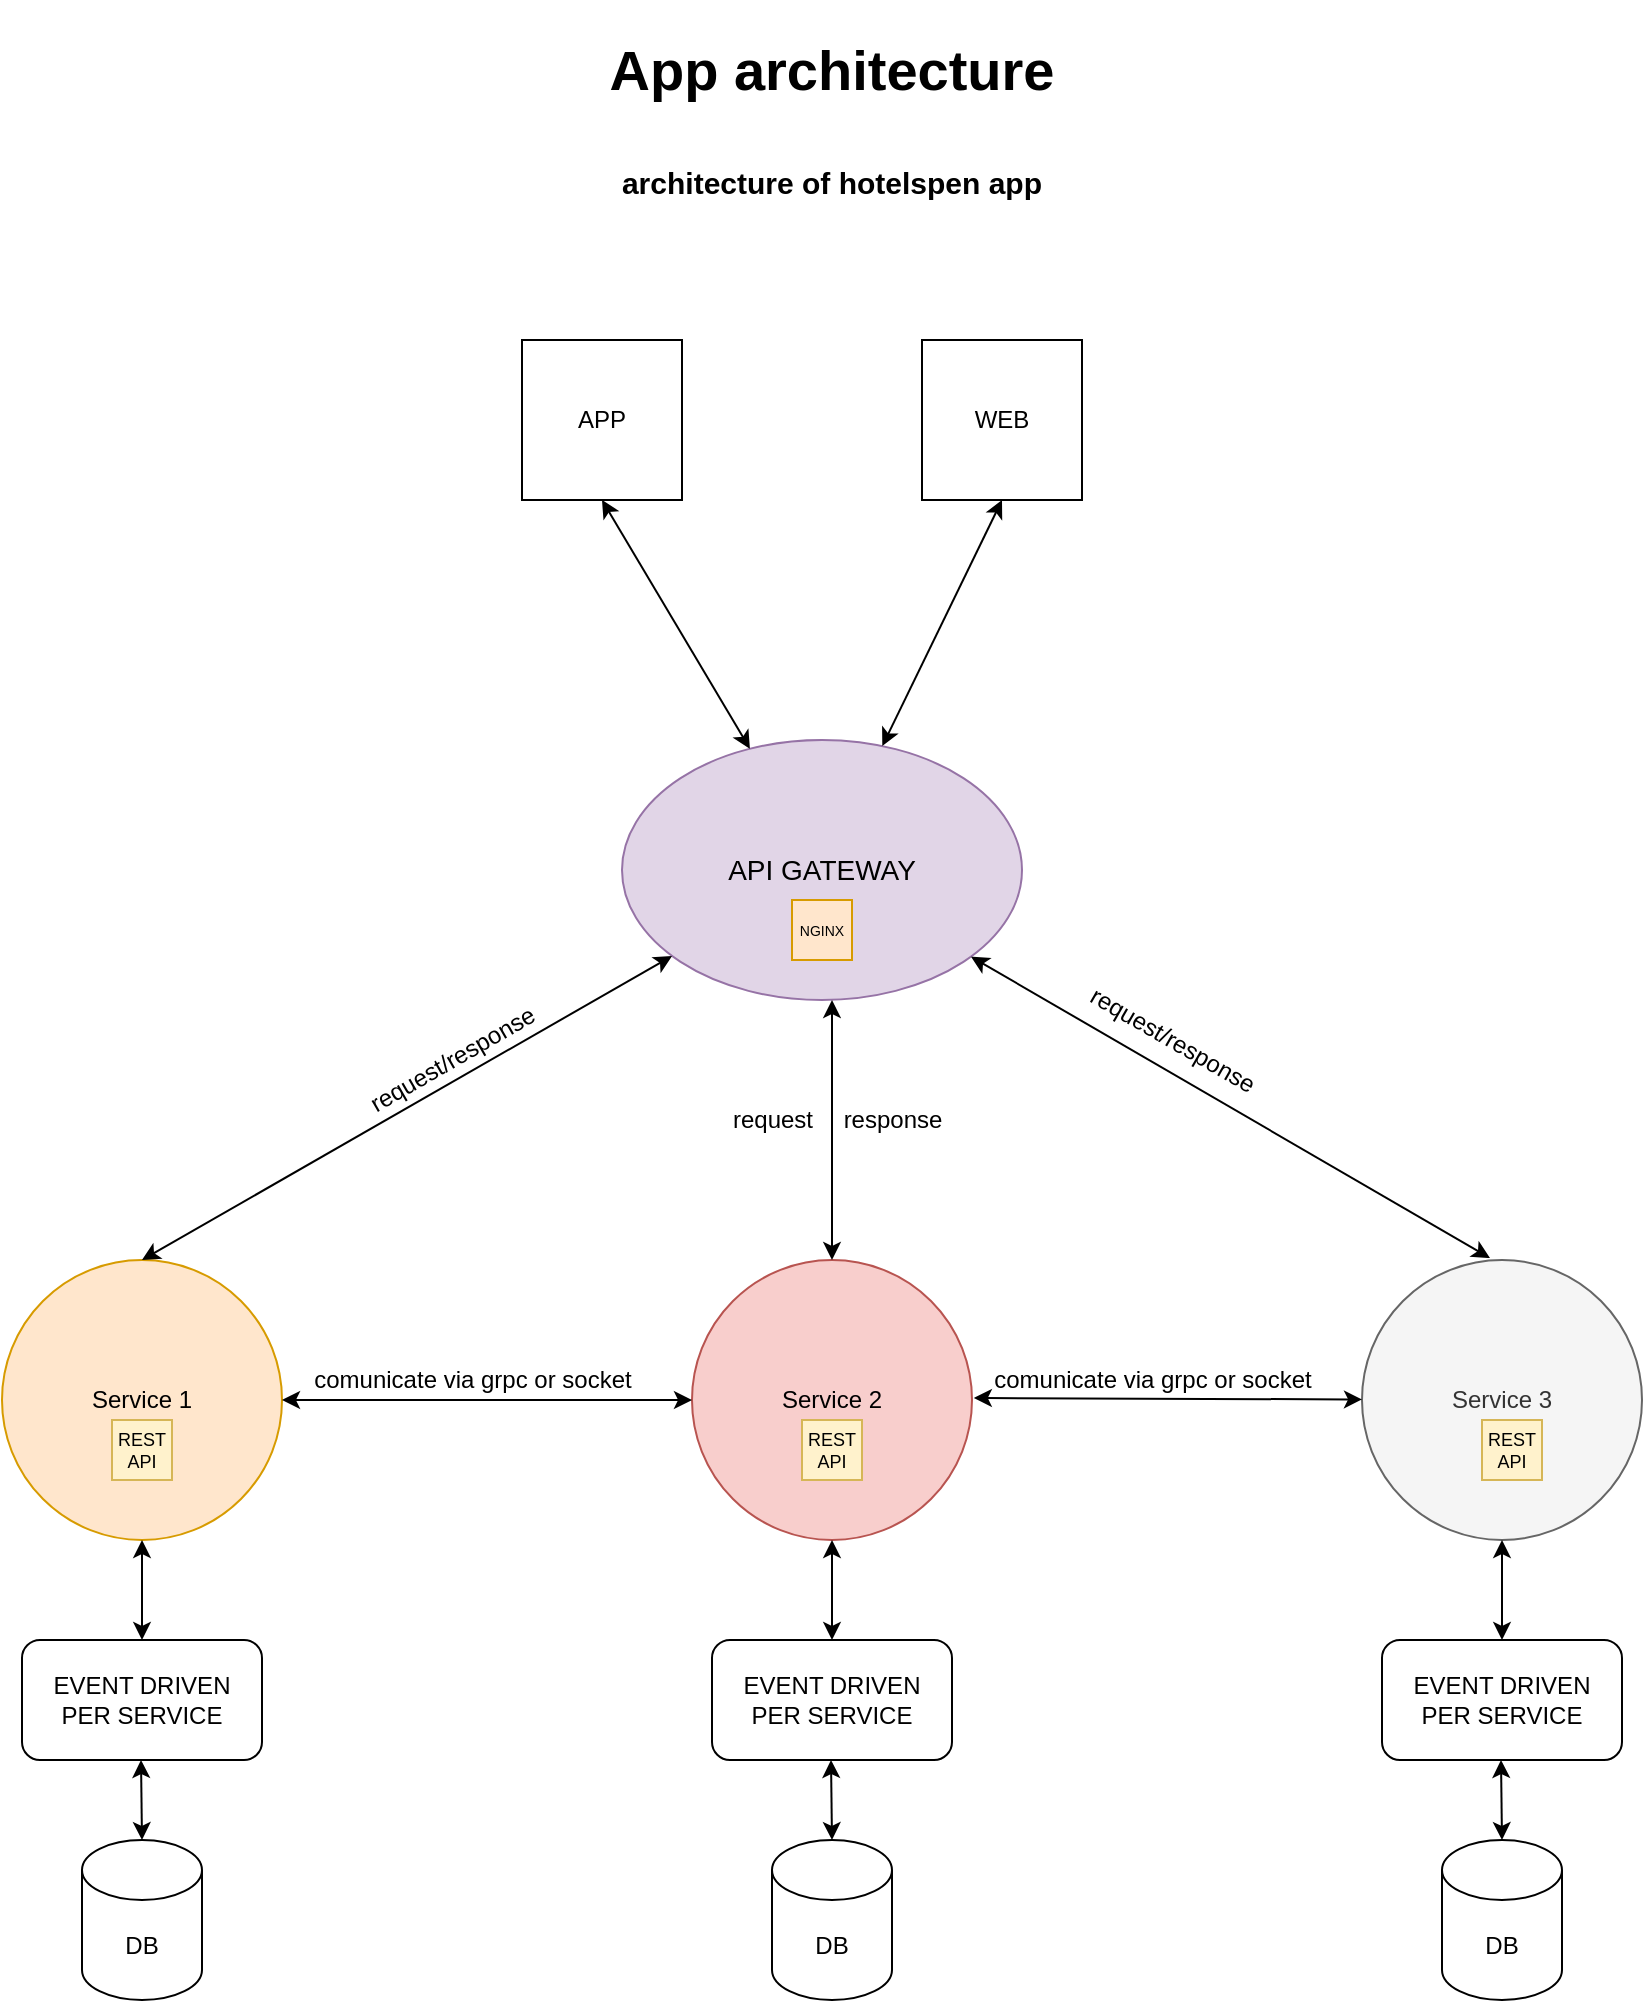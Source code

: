 <mxfile version="15.9.6" type="github"><diagram id="Cv4vCiUGaOGETwyBSDAJ" name="Page-1"><mxGraphModel dx="981" dy="493" grid="1" gridSize="10" guides="1" tooltips="1" connect="1" arrows="1" fold="1" page="1" pageScale="1" pageWidth="850" pageHeight="1100" math="0" shadow="0"><root><mxCell id="0"/><mxCell id="1" parent="0"/><mxCell id="rCTr0ygX4qg42ZaqoY2R-2" value="Service 1&lt;br&gt;" style="ellipse;whiteSpace=wrap;html=1;aspect=fixed;fillColor=#ffe6cc;strokeColor=#d79b00;" vertex="1" parent="1"><mxGeometry x="15" y="640" width="140" height="140" as="geometry"/></mxCell><mxCell id="rCTr0ygX4qg42ZaqoY2R-4" value="&lt;span&gt;Service 2&lt;/span&gt;" style="ellipse;whiteSpace=wrap;html=1;aspect=fixed;fillColor=#f8cecc;strokeColor=#b85450;" vertex="1" parent="1"><mxGeometry x="360" y="640" width="140" height="140" as="geometry"/></mxCell><mxCell id="rCTr0ygX4qg42ZaqoY2R-5" value="&lt;span&gt;Service 3&lt;/span&gt;" style="ellipse;whiteSpace=wrap;html=1;aspect=fixed;fillColor=#f5f5f5;strokeColor=#666666;fontColor=#333333;" vertex="1" parent="1"><mxGeometry x="695" y="640" width="140" height="140" as="geometry"/></mxCell><mxCell id="rCTr0ygX4qg42ZaqoY2R-7" value="" style="endArrow=classic;startArrow=classic;html=1;rounded=0;entryX=0;entryY=0.5;entryDx=0;entryDy=0;exitX=1;exitY=0.5;exitDx=0;exitDy=0;" edge="1" parent="1" source="rCTr0ygX4qg42ZaqoY2R-2" target="rCTr0ygX4qg42ZaqoY2R-4"><mxGeometry width="50" height="50" relative="1" as="geometry"><mxPoint x="235" y="730" as="sourcePoint"/><mxPoint x="285" y="680" as="targetPoint"/></mxGeometry></mxCell><mxCell id="rCTr0ygX4qg42ZaqoY2R-9" value="" style="endArrow=classic;startArrow=classic;html=1;rounded=0;exitX=-0.024;exitY=0.95;exitDx=0;exitDy=0;exitPerimeter=0;" edge="1" parent="1" source="rCTr0ygX4qg42ZaqoY2R-15" target="rCTr0ygX4qg42ZaqoY2R-5"><mxGeometry width="50" height="50" relative="1" as="geometry"><mxPoint x="495" y="709.5" as="sourcePoint"/><mxPoint x="575" y="709.5" as="targetPoint"/></mxGeometry></mxCell><mxCell id="rCTr0ygX4qg42ZaqoY2R-11" value="DB" style="shape=cylinder3;whiteSpace=wrap;html=1;boundedLbl=1;backgroundOutline=1;size=15;" vertex="1" parent="1"><mxGeometry x="55" y="930" width="60" height="80" as="geometry"/></mxCell><mxCell id="rCTr0ygX4qg42ZaqoY2R-14" value="comunicate via grpc or socket&lt;br&gt;" style="text;html=1;align=center;verticalAlign=middle;resizable=0;points=[];autosize=1;strokeColor=none;fillColor=none;" vertex="1" parent="1"><mxGeometry x="165" y="690" width="170" height="20" as="geometry"/></mxCell><mxCell id="rCTr0ygX4qg42ZaqoY2R-15" value="comunicate via grpc or socket&lt;br&gt;" style="text;html=1;align=center;verticalAlign=middle;resizable=0;points=[];autosize=1;strokeColor=none;fillColor=none;" vertex="1" parent="1"><mxGeometry x="505" y="690" width="170" height="20" as="geometry"/></mxCell><mxCell id="rCTr0ygX4qg42ZaqoY2R-16" value="APP" style="whiteSpace=wrap;html=1;aspect=fixed;" vertex="1" parent="1"><mxGeometry x="275" y="180" width="80" height="80" as="geometry"/></mxCell><mxCell id="rCTr0ygX4qg42ZaqoY2R-19" value="WEB" style="whiteSpace=wrap;html=1;aspect=fixed;" vertex="1" parent="1"><mxGeometry x="475" y="180" width="80" height="80" as="geometry"/></mxCell><mxCell id="rCTr0ygX4qg42ZaqoY2R-26" value="EVENT DRIVEN&lt;br&gt;PER SERVICE" style="rounded=1;whiteSpace=wrap;html=1;" vertex="1" parent="1"><mxGeometry x="25" y="830" width="120" height="60" as="geometry"/></mxCell><mxCell id="rCTr0ygX4qg42ZaqoY2R-29" value="" style="endArrow=classic;startArrow=classic;html=1;rounded=0;exitX=0.5;exitY=1;exitDx=0;exitDy=0;" edge="1" parent="1" source="rCTr0ygX4qg42ZaqoY2R-2" target="rCTr0ygX4qg42ZaqoY2R-26"><mxGeometry width="50" height="50" relative="1" as="geometry"><mxPoint x="85" y="640" as="sourcePoint"/><mxPoint x="135" y="590" as="targetPoint"/></mxGeometry></mxCell><mxCell id="rCTr0ygX4qg42ZaqoY2R-32" value="&lt;font style=&quot;font-size: 14px&quot;&gt;API GATEWAY&lt;/font&gt;" style="ellipse;whiteSpace=wrap;html=1;fillColor=#e1d5e7;strokeColor=#9673a6;" vertex="1" parent="1"><mxGeometry x="325" y="380" width="200" height="130" as="geometry"/></mxCell><mxCell id="rCTr0ygX4qg42ZaqoY2R-33" value="" style="endArrow=classic;startArrow=classic;html=1;rounded=0;exitX=0.5;exitY=1;exitDx=0;exitDy=0;" edge="1" parent="1"><mxGeometry width="50" height="50" relative="1" as="geometry"><mxPoint x="84.5" y="890" as="sourcePoint"/><mxPoint x="85" y="930" as="targetPoint"/></mxGeometry></mxCell><mxCell id="rCTr0ygX4qg42ZaqoY2R-37" value="DB" style="shape=cylinder3;whiteSpace=wrap;html=1;boundedLbl=1;backgroundOutline=1;size=15;" vertex="1" parent="1"><mxGeometry x="400" y="930" width="60" height="80" as="geometry"/></mxCell><mxCell id="rCTr0ygX4qg42ZaqoY2R-38" value="EVENT DRIVEN&lt;br&gt;PER SERVICE" style="rounded=1;whiteSpace=wrap;html=1;" vertex="1" parent="1"><mxGeometry x="370" y="830" width="120" height="60" as="geometry"/></mxCell><mxCell id="rCTr0ygX4qg42ZaqoY2R-39" value="" style="endArrow=classic;startArrow=classic;html=1;rounded=0;exitX=0.5;exitY=1;exitDx=0;exitDy=0;" edge="1" parent="1" target="rCTr0ygX4qg42ZaqoY2R-38"><mxGeometry width="50" height="50" relative="1" as="geometry"><mxPoint x="430" y="780" as="sourcePoint"/><mxPoint x="480" y="590" as="targetPoint"/></mxGeometry></mxCell><mxCell id="rCTr0ygX4qg42ZaqoY2R-40" value="" style="endArrow=classic;startArrow=classic;html=1;rounded=0;exitX=0.5;exitY=1;exitDx=0;exitDy=0;" edge="1" parent="1"><mxGeometry width="50" height="50" relative="1" as="geometry"><mxPoint x="429.5" y="890" as="sourcePoint"/><mxPoint x="430" y="930" as="targetPoint"/></mxGeometry></mxCell><mxCell id="rCTr0ygX4qg42ZaqoY2R-41" value="DB" style="shape=cylinder3;whiteSpace=wrap;html=1;boundedLbl=1;backgroundOutline=1;size=15;" vertex="1" parent="1"><mxGeometry x="735" y="930" width="60" height="80" as="geometry"/></mxCell><mxCell id="rCTr0ygX4qg42ZaqoY2R-42" value="EVENT DRIVEN&lt;br&gt;PER SERVICE" style="rounded=1;whiteSpace=wrap;html=1;" vertex="1" parent="1"><mxGeometry x="705" y="830" width="120" height="60" as="geometry"/></mxCell><mxCell id="rCTr0ygX4qg42ZaqoY2R-43" value="" style="endArrow=classic;startArrow=classic;html=1;rounded=0;exitX=0.5;exitY=1;exitDx=0;exitDy=0;" edge="1" parent="1" target="rCTr0ygX4qg42ZaqoY2R-42"><mxGeometry width="50" height="50" relative="1" as="geometry"><mxPoint x="765" y="780" as="sourcePoint"/><mxPoint x="815" y="590" as="targetPoint"/></mxGeometry></mxCell><mxCell id="rCTr0ygX4qg42ZaqoY2R-44" value="" style="endArrow=classic;startArrow=classic;html=1;rounded=0;exitX=0.5;exitY=1;exitDx=0;exitDy=0;" edge="1" parent="1"><mxGeometry width="50" height="50" relative="1" as="geometry"><mxPoint x="764.5" y="890" as="sourcePoint"/><mxPoint x="765" y="930" as="targetPoint"/></mxGeometry></mxCell><mxCell id="rCTr0ygX4qg42ZaqoY2R-45" value="" style="endArrow=classic;startArrow=classic;html=1;rounded=0;entryX=0.5;entryY=1;entryDx=0;entryDy=0;" edge="1" parent="1" source="rCTr0ygX4qg42ZaqoY2R-32" target="rCTr0ygX4qg42ZaqoY2R-19"><mxGeometry width="50" height="50" relative="1" as="geometry"><mxPoint x="395" y="450" as="sourcePoint"/><mxPoint x="445" y="400" as="targetPoint"/></mxGeometry></mxCell><mxCell id="rCTr0ygX4qg42ZaqoY2R-46" value="" style="endArrow=classic;startArrow=classic;html=1;rounded=0;entryX=0.5;entryY=1;entryDx=0;entryDy=0;" edge="1" parent="1" source="rCTr0ygX4qg42ZaqoY2R-32" target="rCTr0ygX4qg42ZaqoY2R-16"><mxGeometry width="50" height="50" relative="1" as="geometry"><mxPoint x="395" y="450" as="sourcePoint"/><mxPoint x="445" y="400" as="targetPoint"/></mxGeometry></mxCell><mxCell id="rCTr0ygX4qg42ZaqoY2R-47" value="" style="endArrow=classic;startArrow=classic;html=1;rounded=0;exitX=0.5;exitY=0;exitDx=0;exitDy=0;" edge="1" parent="1" source="rCTr0ygX4qg42ZaqoY2R-2" target="rCTr0ygX4qg42ZaqoY2R-32"><mxGeometry width="50" height="50" relative="1" as="geometry"><mxPoint x="395" y="450" as="sourcePoint"/><mxPoint x="445" y="400" as="targetPoint"/></mxGeometry></mxCell><mxCell id="rCTr0ygX4qg42ZaqoY2R-48" value="" style="endArrow=classic;startArrow=classic;html=1;rounded=0;exitX=0.5;exitY=0;exitDx=0;exitDy=0;entryX=0.525;entryY=1;entryDx=0;entryDy=0;entryPerimeter=0;" edge="1" parent="1" source="rCTr0ygX4qg42ZaqoY2R-4" target="rCTr0ygX4qg42ZaqoY2R-32"><mxGeometry width="50" height="50" relative="1" as="geometry"><mxPoint x="395" y="450" as="sourcePoint"/><mxPoint x="430" y="500" as="targetPoint"/></mxGeometry></mxCell><mxCell id="rCTr0ygX4qg42ZaqoY2R-49" value="" style="endArrow=classic;startArrow=classic;html=1;rounded=0;exitX=0.457;exitY=-0.007;exitDx=0;exitDy=0;exitPerimeter=0;" edge="1" parent="1" source="rCTr0ygX4qg42ZaqoY2R-5" target="rCTr0ygX4qg42ZaqoY2R-32"><mxGeometry width="50" height="50" relative="1" as="geometry"><mxPoint x="395" y="450" as="sourcePoint"/><mxPoint x="445" y="400" as="targetPoint"/></mxGeometry></mxCell><mxCell id="rCTr0ygX4qg42ZaqoY2R-50" value="request/response" style="text;html=1;align=center;verticalAlign=middle;resizable=0;points=[];autosize=1;strokeColor=none;fillColor=none;rotation=-30;" vertex="1" parent="1"><mxGeometry x="185" y="530" width="110" height="20" as="geometry"/></mxCell><mxCell id="rCTr0ygX4qg42ZaqoY2R-51" value="request/response" style="text;html=1;align=center;verticalAlign=middle;resizable=0;points=[];autosize=1;strokeColor=none;fillColor=none;rotation=30;" vertex="1" parent="1"><mxGeometry x="545" y="520" width="110" height="20" as="geometry"/></mxCell><mxCell id="rCTr0ygX4qg42ZaqoY2R-53" value="request" style="text;html=1;align=center;verticalAlign=middle;resizable=0;points=[];autosize=1;strokeColor=none;fillColor=none;" vertex="1" parent="1"><mxGeometry x="370" y="560" width="60" height="20" as="geometry"/></mxCell><mxCell id="rCTr0ygX4qg42ZaqoY2R-55" value="response" style="text;html=1;align=center;verticalAlign=middle;resizable=0;points=[];autosize=1;strokeColor=none;fillColor=none;" vertex="1" parent="1"><mxGeometry x="430" y="560" width="60" height="20" as="geometry"/></mxCell><mxCell id="rCTr0ygX4qg42ZaqoY2R-57" value="REST API" style="whiteSpace=wrap;html=1;aspect=fixed;fontSize=9;fillColor=#fff2cc;strokeColor=#d6b656;" vertex="1" parent="1"><mxGeometry x="70" y="720" width="30" height="30" as="geometry"/></mxCell><mxCell id="rCTr0ygX4qg42ZaqoY2R-58" value="REST API" style="whiteSpace=wrap;html=1;aspect=fixed;fontSize=9;fillColor=#fff2cc;strokeColor=#d6b656;" vertex="1" parent="1"><mxGeometry x="415" y="720" width="30" height="30" as="geometry"/></mxCell><mxCell id="rCTr0ygX4qg42ZaqoY2R-59" value="REST API" style="whiteSpace=wrap;html=1;aspect=fixed;fontSize=9;fillColor=#fff2cc;strokeColor=#d6b656;" vertex="1" parent="1"><mxGeometry x="755" y="720" width="30" height="30" as="geometry"/></mxCell><mxCell id="rCTr0ygX4qg42ZaqoY2R-60" value="&lt;font style=&quot;font-size: 7px&quot;&gt;NGINX&lt;/font&gt;" style="whiteSpace=wrap;html=1;aspect=fixed;fontSize=9;fillColor=#ffe6cc;strokeColor=#d79b00;" vertex="1" parent="1"><mxGeometry x="410" y="460" width="30" height="30" as="geometry"/></mxCell><mxCell id="rCTr0ygX4qg42ZaqoY2R-65" value="&lt;h1&gt;App architecture&lt;/h1&gt;&lt;h1&gt;&lt;font style=&quot;font-size: 15px&quot;&gt;architecture of hotelspen app&lt;/font&gt;&lt;/h1&gt;" style="text;html=1;strokeColor=none;fillColor=none;spacing=5;spacingTop=-20;whiteSpace=wrap;overflow=hidden;rounded=0;fontSize=14;align=center;" vertex="1" parent="1"><mxGeometry x="175" y="20" width="510" height="120" as="geometry"/></mxCell></root></mxGraphModel></diagram></mxfile>